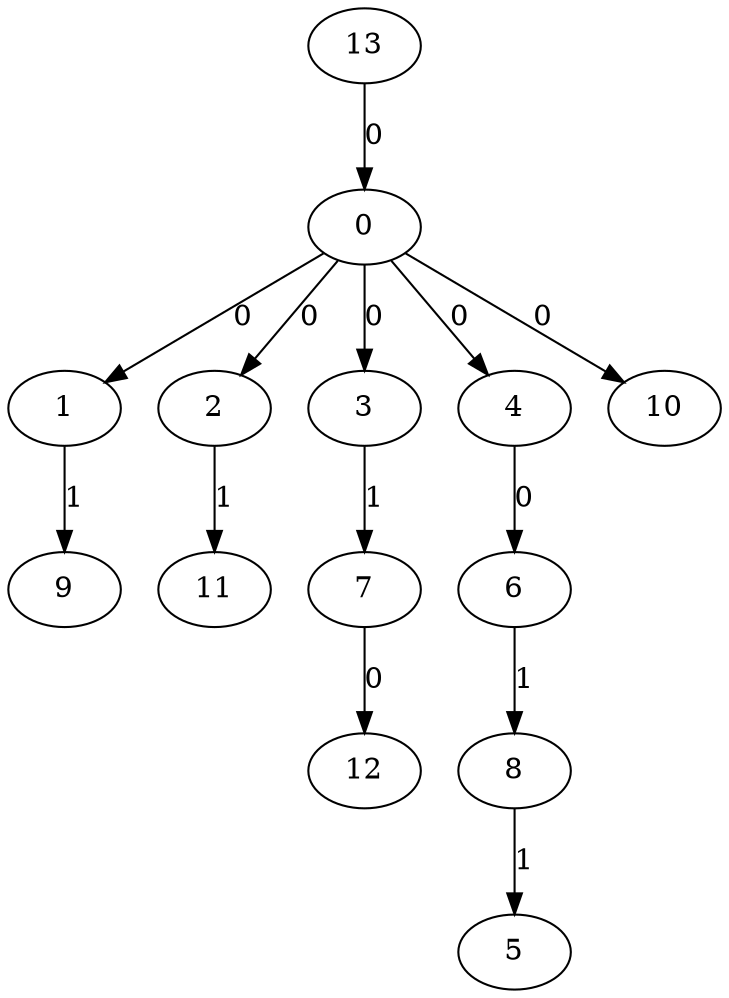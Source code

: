 digraph G {
0[label=0];
1[label=1];
2[label=2];
3[label=3];
4[label=4];
5[label=5];
6[label=6];
7[label=7];
8[label=8];
9[label=9];
10[label=10];
11[label=11];
12[label=12];
13[label=13];
4->6 [label=0];
7->12 [label=0];
0->10 [label=0];
0->4 [label=0];
0->3 [label=0];
0->2 [label=0];
0->1 [label=0];
13->0 [label=0];
1->9 [label=1];
2->11 [label=1];
3->7 [label=1];
8->5 [label=1];
6->8 [label=1];
}

